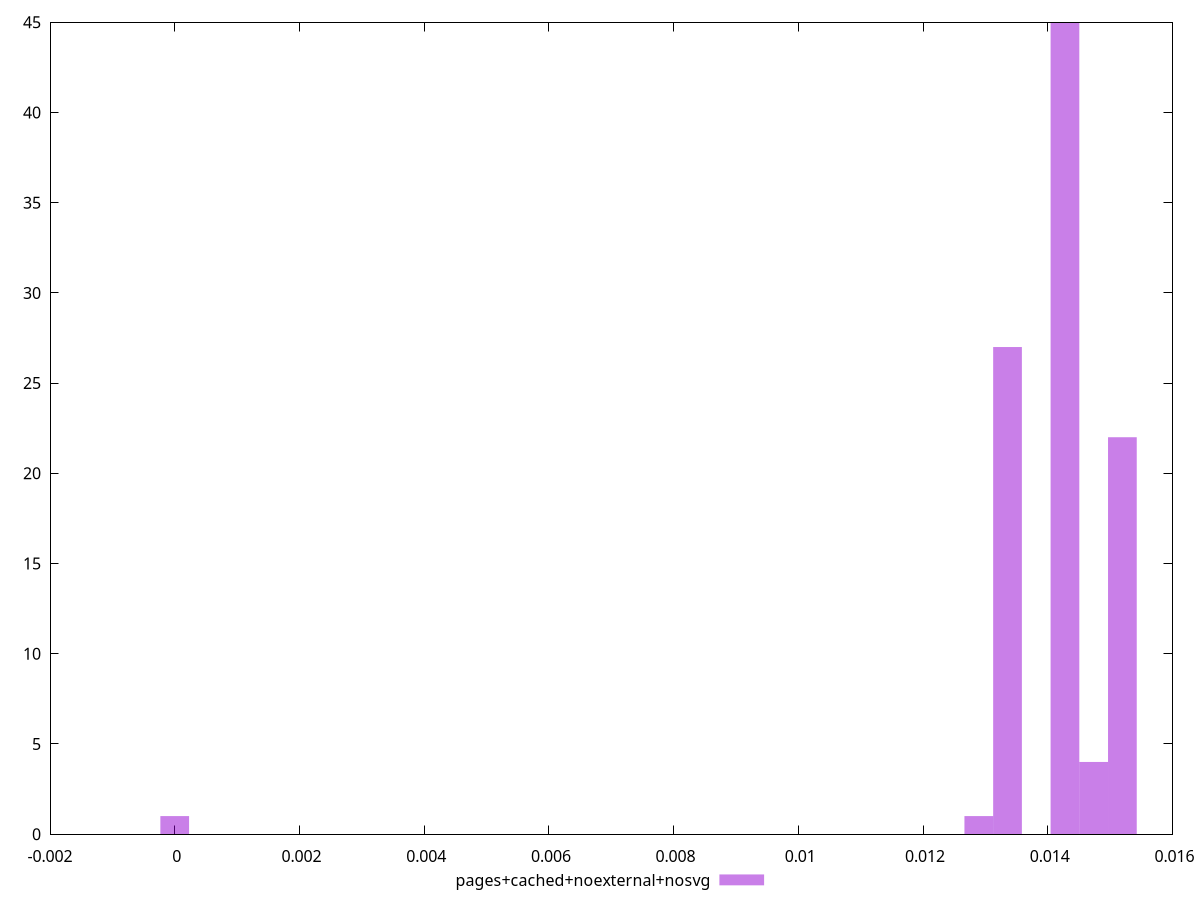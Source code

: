 $_pagesCachedNoexternalNosvg <<EOF
0.014735945819013482 4
0.013354450898480969 27
0.01427544751216931 45
0.015196444125857654 22
0.012893952591636797 1
0 1
EOF
set key outside below
set terminal pngcairo
set output "report_00005_2020-11-02T22-26-11.212Z/largest-contentful-paint/pages+cached+noexternal+nosvg//hist.png"
set yrange [0:45]
set boxwidth 0.0004604983068441713
set style fill transparent solid 0.5 noborder
plot $_pagesCachedNoexternalNosvg title "pages+cached+noexternal+nosvg" with boxes ,